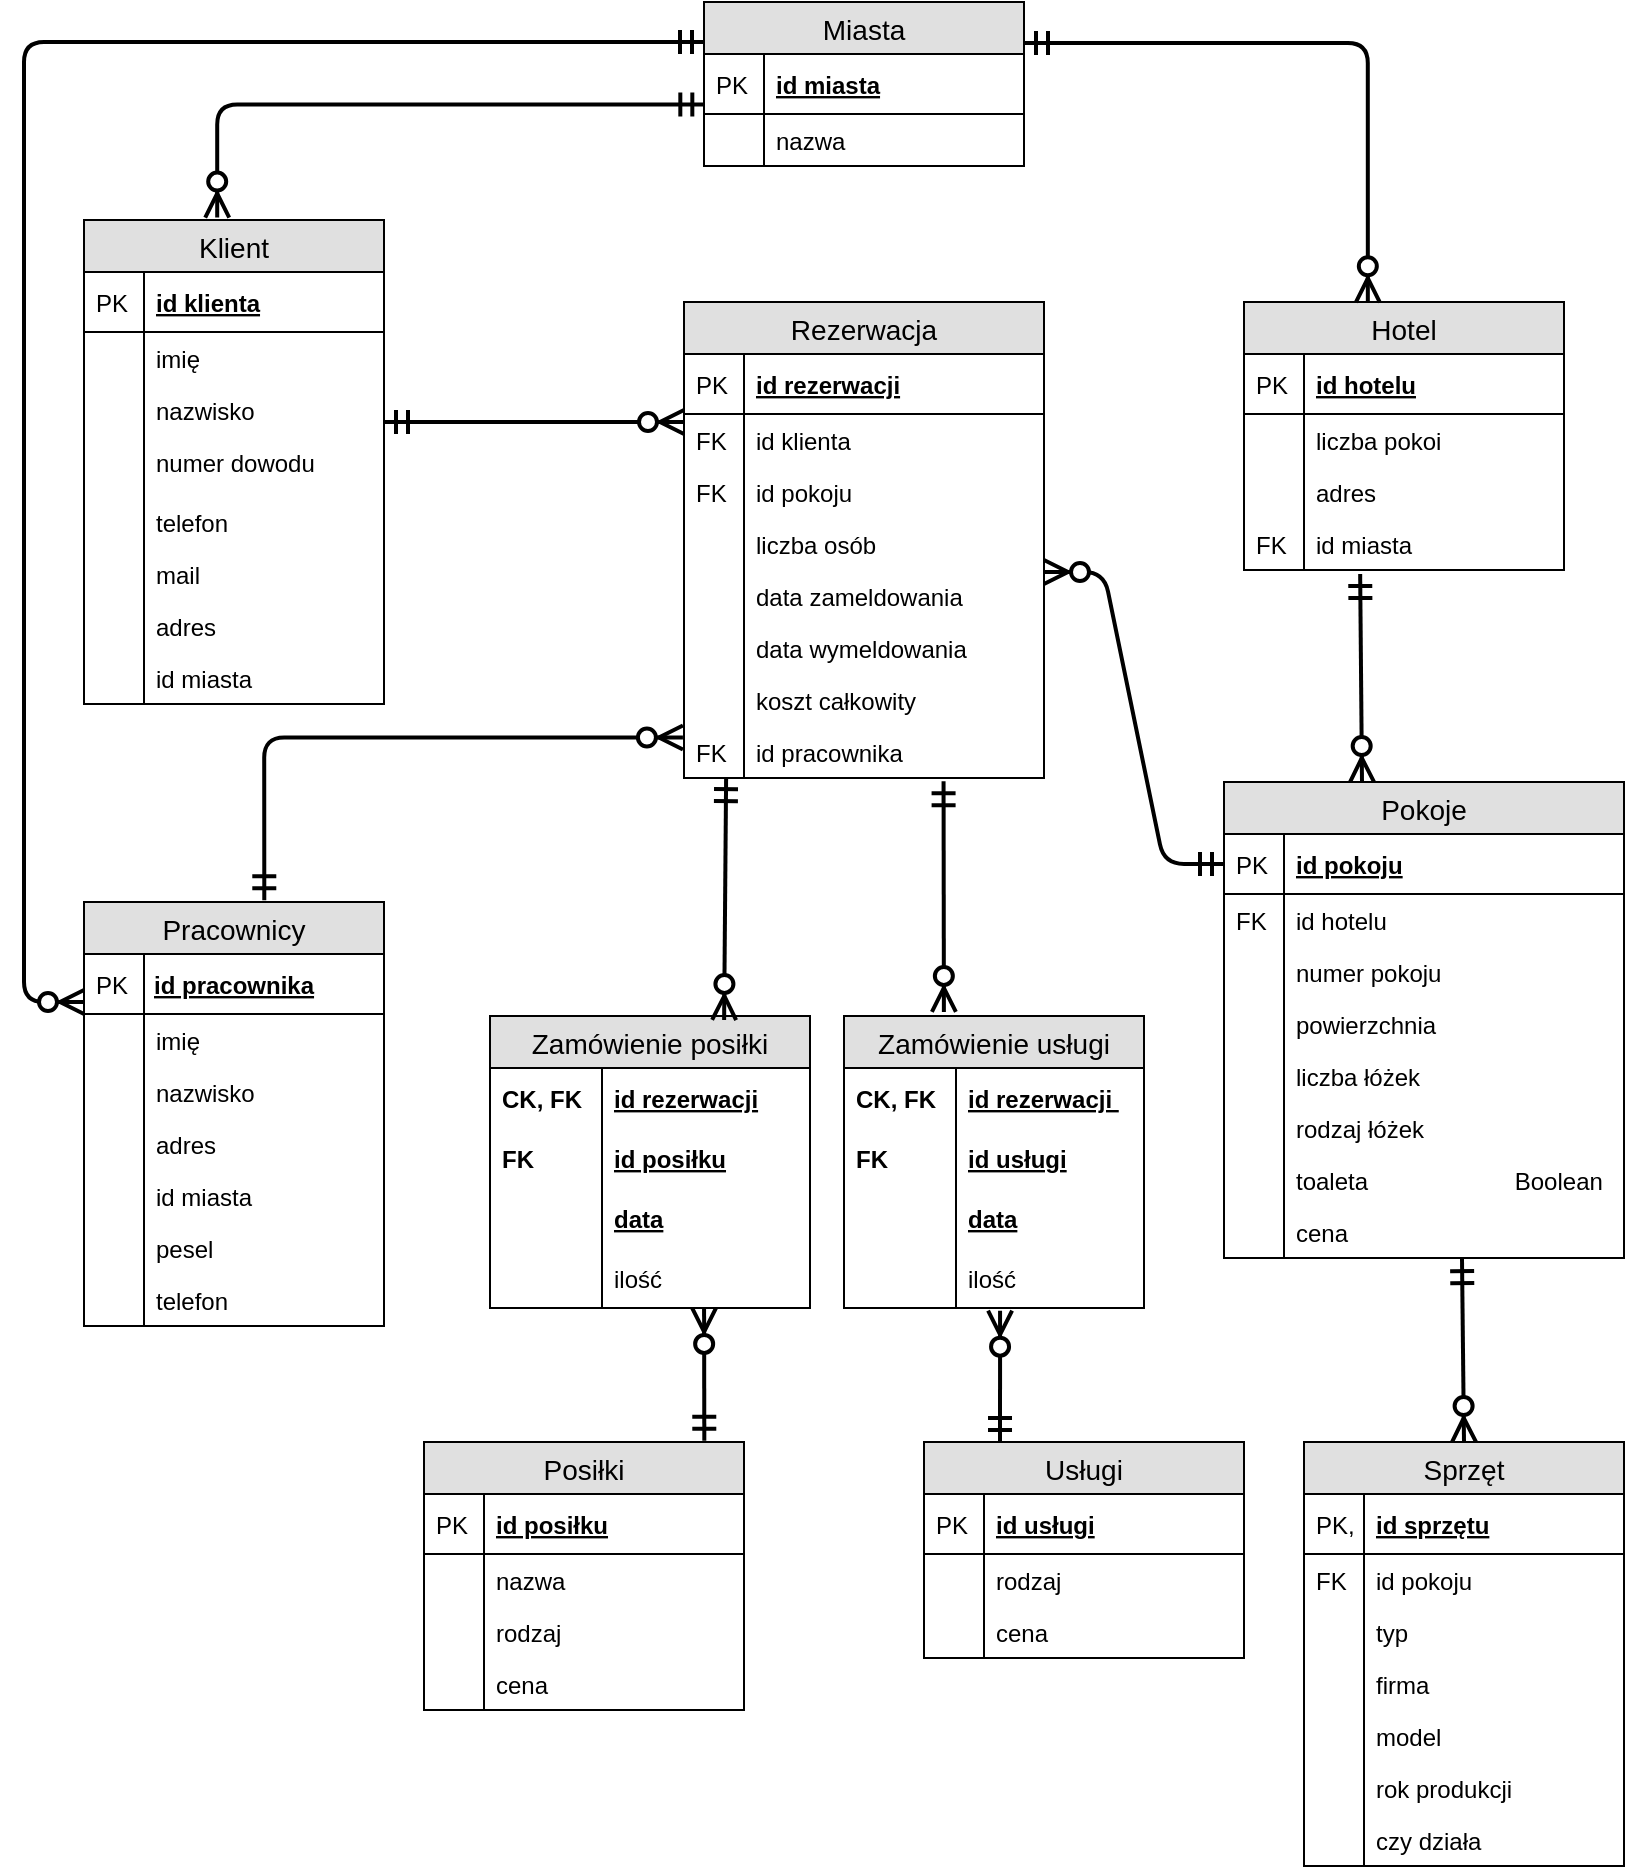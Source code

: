<mxfile version="12.2.3" type="github" pages="1">
  <diagram id="eyHHcdrzbElofcJFkmy_" name="Page-1">
    <mxGraphModel dx="1374" dy="2014" grid="1" gridSize="10" guides="1" tooltips="1" connect="1" arrows="1" fold="1" page="1" pageScale="1" pageWidth="827" pageHeight="1169" math="0" shadow="0">
      <root>
        <object label="" id="0">
          <mxCell/>
        </object>
        <mxCell id="1" parent="0"/>
        <mxCell id="zYe5BoqIVoptwqaEqp91-1" value="Rezerwacja" style="swimlane;fontStyle=0;childLayout=stackLayout;horizontal=1;startSize=26;fillColor=#e0e0e0;horizontalStack=0;resizeParent=1;resizeParentMax=0;resizeLast=0;collapsible=1;marginBottom=0;swimlaneFillColor=#ffffff;align=center;fontSize=14;" parent="1" vertex="1">
          <mxGeometry x="350" y="40" width="180" height="238" as="geometry"/>
        </mxCell>
        <mxCell id="zYe5BoqIVoptwqaEqp91-2" value="id rezerwacji" style="shape=partialRectangle;top=0;left=0;right=0;bottom=1;align=left;verticalAlign=middle;fillColor=none;spacingLeft=34;spacingRight=4;overflow=hidden;rotatable=0;points=[[0,0.5],[1,0.5]];portConstraint=eastwest;dropTarget=0;fontStyle=5;fontSize=12;" parent="zYe5BoqIVoptwqaEqp91-1" vertex="1">
          <mxGeometry y="26" width="180" height="30" as="geometry"/>
        </mxCell>
        <mxCell id="zYe5BoqIVoptwqaEqp91-3" value="PK" style="shape=partialRectangle;top=0;left=0;bottom=0;fillColor=none;align=left;verticalAlign=middle;spacingLeft=4;spacingRight=4;overflow=hidden;rotatable=0;points=[];portConstraint=eastwest;part=1;fontSize=12;" parent="zYe5BoqIVoptwqaEqp91-2" vertex="1" connectable="0">
          <mxGeometry width="30" height="30" as="geometry"/>
        </mxCell>
        <mxCell id="zYe5BoqIVoptwqaEqp91-8" value="id klienta" style="shape=partialRectangle;top=0;left=0;right=0;bottom=0;align=left;verticalAlign=top;fillColor=none;spacingLeft=34;spacingRight=4;overflow=hidden;rotatable=0;points=[[0,0.5],[1,0.5]];portConstraint=eastwest;dropTarget=0;fontSize=12;" parent="zYe5BoqIVoptwqaEqp91-1" vertex="1">
          <mxGeometry y="56" width="180" height="26" as="geometry"/>
        </mxCell>
        <mxCell id="zYe5BoqIVoptwqaEqp91-9" value="FK" style="shape=partialRectangle;top=0;left=0;bottom=0;fillColor=none;align=left;verticalAlign=top;spacingLeft=4;spacingRight=4;overflow=hidden;rotatable=0;points=[];portConstraint=eastwest;part=1;fontSize=12;" parent="zYe5BoqIVoptwqaEqp91-8" vertex="1" connectable="0">
          <mxGeometry width="30" height="26" as="geometry"/>
        </mxCell>
        <mxCell id="zYe5BoqIVoptwqaEqp91-6" value="id pokoju" style="shape=partialRectangle;top=0;left=0;right=0;bottom=0;align=left;verticalAlign=top;fillColor=none;spacingLeft=34;spacingRight=4;overflow=hidden;rotatable=0;points=[[0,0.5],[1,0.5]];portConstraint=eastwest;dropTarget=0;fontSize=12;" parent="zYe5BoqIVoptwqaEqp91-1" vertex="1">
          <mxGeometry y="82" width="180" height="26" as="geometry"/>
        </mxCell>
        <mxCell id="zYe5BoqIVoptwqaEqp91-7" value="FK" style="shape=partialRectangle;top=0;left=0;bottom=0;fillColor=none;align=left;verticalAlign=top;spacingLeft=4;spacingRight=4;overflow=hidden;rotatable=0;points=[];portConstraint=eastwest;part=1;fontSize=12;" parent="zYe5BoqIVoptwqaEqp91-6" vertex="1" connectable="0">
          <mxGeometry width="30" height="26" as="geometry"/>
        </mxCell>
        <mxCell id="zYe5BoqIVoptwqaEqp91-12" value="liczba osób " style="shape=partialRectangle;top=0;left=0;right=0;bottom=0;align=left;verticalAlign=top;fillColor=none;spacingLeft=34;spacingRight=4;overflow=hidden;rotatable=0;points=[[0,0.5],[1,0.5]];portConstraint=eastwest;dropTarget=0;fontSize=12;" parent="zYe5BoqIVoptwqaEqp91-1" vertex="1">
          <mxGeometry y="108" width="180" height="26" as="geometry"/>
        </mxCell>
        <mxCell id="zYe5BoqIVoptwqaEqp91-13" value="" style="shape=partialRectangle;top=0;left=0;bottom=0;fillColor=none;align=left;verticalAlign=top;spacingLeft=4;spacingRight=4;overflow=hidden;rotatable=0;points=[];portConstraint=eastwest;part=1;fontSize=12;" parent="zYe5BoqIVoptwqaEqp91-12" vertex="1" connectable="0">
          <mxGeometry width="30" height="26" as="geometry"/>
        </mxCell>
        <mxCell id="zYe5BoqIVoptwqaEqp91-14" value="data zameldowania" style="shape=partialRectangle;top=0;left=0;right=0;bottom=0;align=left;verticalAlign=top;fillColor=none;spacingLeft=34;spacingRight=4;overflow=hidden;rotatable=0;points=[[0,0.5],[1,0.5]];portConstraint=eastwest;dropTarget=0;fontSize=12;" parent="zYe5BoqIVoptwqaEqp91-1" vertex="1">
          <mxGeometry y="134" width="180" height="26" as="geometry"/>
        </mxCell>
        <mxCell id="zYe5BoqIVoptwqaEqp91-15" value="" style="shape=partialRectangle;top=0;left=0;bottom=0;fillColor=none;align=left;verticalAlign=top;spacingLeft=4;spacingRight=4;overflow=hidden;rotatable=0;points=[];portConstraint=eastwest;part=1;fontSize=12;" parent="zYe5BoqIVoptwqaEqp91-14" vertex="1" connectable="0">
          <mxGeometry width="30" height="26" as="geometry"/>
        </mxCell>
        <mxCell id="hdCmrwVaHmSog3tD7lYt-102" value="data wymeldowania" style="shape=partialRectangle;top=0;left=0;right=0;bottom=0;align=left;verticalAlign=top;fillColor=none;spacingLeft=34;spacingRight=4;overflow=hidden;rotatable=0;points=[[0,0.5],[1,0.5]];portConstraint=eastwest;dropTarget=0;fontSize=12;" parent="zYe5BoqIVoptwqaEqp91-1" vertex="1">
          <mxGeometry y="160" width="180" height="26" as="geometry"/>
        </mxCell>
        <mxCell id="hdCmrwVaHmSog3tD7lYt-103" value="" style="shape=partialRectangle;top=0;left=0;bottom=0;fillColor=none;align=left;verticalAlign=top;spacingLeft=4;spacingRight=4;overflow=hidden;rotatable=0;points=[];portConstraint=eastwest;part=1;fontSize=12;" parent="hdCmrwVaHmSog3tD7lYt-102" vertex="1" connectable="0">
          <mxGeometry width="30" height="26" as="geometry"/>
        </mxCell>
        <mxCell id="zYe5BoqIVoptwqaEqp91-39" value="koszt całkowity" style="shape=partialRectangle;top=0;left=0;right=0;bottom=0;align=left;verticalAlign=top;fillColor=none;spacingLeft=34;spacingRight=4;overflow=hidden;rotatable=0;points=[[0,0.5],[1,0.5]];portConstraint=eastwest;dropTarget=0;fontSize=12;" parent="zYe5BoqIVoptwqaEqp91-1" vertex="1">
          <mxGeometry y="186" width="180" height="26" as="geometry"/>
        </mxCell>
        <mxCell id="zYe5BoqIVoptwqaEqp91-40" value="" style="shape=partialRectangle;top=0;left=0;bottom=0;fillColor=none;align=left;verticalAlign=top;spacingLeft=4;spacingRight=4;overflow=hidden;rotatable=0;points=[];portConstraint=eastwest;part=1;fontSize=12;" parent="zYe5BoqIVoptwqaEqp91-39" vertex="1" connectable="0">
          <mxGeometry width="30" height="26" as="geometry"/>
        </mxCell>
        <mxCell id="zYe5BoqIVoptwqaEqp91-41" value="id pracownika" style="shape=partialRectangle;top=0;left=0;right=0;bottom=0;align=left;verticalAlign=top;fillColor=none;spacingLeft=34;spacingRight=4;overflow=hidden;rotatable=0;points=[[0,0.5],[1,0.5]];portConstraint=eastwest;dropTarget=0;fontSize=12;" parent="zYe5BoqIVoptwqaEqp91-1" vertex="1">
          <mxGeometry y="212" width="180" height="26" as="geometry"/>
        </mxCell>
        <mxCell id="zYe5BoqIVoptwqaEqp91-42" value="FK" style="shape=partialRectangle;top=0;left=0;bottom=0;fillColor=none;align=left;verticalAlign=top;spacingLeft=4;spacingRight=4;overflow=hidden;rotatable=0;points=[];portConstraint=eastwest;part=1;fontSize=12;" parent="zYe5BoqIVoptwqaEqp91-41" vertex="1" connectable="0">
          <mxGeometry width="30" height="26" as="geometry"/>
        </mxCell>
        <mxCell id="zYe5BoqIVoptwqaEqp91-43" value="Klient" style="swimlane;fontStyle=0;childLayout=stackLayout;horizontal=1;startSize=26;fillColor=#e0e0e0;horizontalStack=0;resizeParent=1;resizeParentMax=0;resizeLast=0;collapsible=1;marginBottom=0;swimlaneFillColor=#ffffff;align=center;fontSize=14;" parent="1" vertex="1">
          <mxGeometry x="50" y="-1" width="150" height="242" as="geometry"/>
        </mxCell>
        <mxCell id="zYe5BoqIVoptwqaEqp91-44" value="id klienta" style="shape=partialRectangle;top=0;left=0;right=0;bottom=1;align=left;verticalAlign=middle;fillColor=none;spacingLeft=34;spacingRight=4;overflow=hidden;rotatable=0;points=[[0,0.5],[1,0.5]];portConstraint=eastwest;dropTarget=0;fontStyle=5;fontSize=12;" parent="zYe5BoqIVoptwqaEqp91-43" vertex="1">
          <mxGeometry y="26" width="150" height="30" as="geometry"/>
        </mxCell>
        <mxCell id="zYe5BoqIVoptwqaEqp91-45" value="PK" style="shape=partialRectangle;top=0;left=0;bottom=0;fillColor=none;align=left;verticalAlign=middle;spacingLeft=4;spacingRight=4;overflow=hidden;rotatable=0;points=[];portConstraint=eastwest;part=1;fontSize=12;" parent="zYe5BoqIVoptwqaEqp91-44" vertex="1" connectable="0">
          <mxGeometry width="30" height="30" as="geometry"/>
        </mxCell>
        <mxCell id="zYe5BoqIVoptwqaEqp91-46" value="imię             " style="shape=partialRectangle;top=0;left=0;right=0;bottom=0;align=left;verticalAlign=top;fillColor=none;spacingLeft=34;spacingRight=4;overflow=hidden;rotatable=0;points=[[0,0.5],[1,0.5]];portConstraint=eastwest;dropTarget=0;fontSize=12;" parent="zYe5BoqIVoptwqaEqp91-43" vertex="1">
          <mxGeometry y="56" width="150" height="26" as="geometry"/>
        </mxCell>
        <mxCell id="zYe5BoqIVoptwqaEqp91-47" value="" style="shape=partialRectangle;top=0;left=0;bottom=0;fillColor=none;align=left;verticalAlign=top;spacingLeft=4;spacingRight=4;overflow=hidden;rotatable=0;points=[];portConstraint=eastwest;part=1;fontSize=12;" parent="zYe5BoqIVoptwqaEqp91-46" vertex="1" connectable="0">
          <mxGeometry width="30" height="26" as="geometry"/>
        </mxCell>
        <mxCell id="zYe5BoqIVoptwqaEqp91-48" value="nazwisko     " style="shape=partialRectangle;top=0;left=0;right=0;bottom=0;align=left;verticalAlign=top;fillColor=none;spacingLeft=34;spacingRight=4;overflow=hidden;rotatable=0;points=[[0,0.5],[1,0.5]];portConstraint=eastwest;dropTarget=0;fontSize=12;" parent="zYe5BoqIVoptwqaEqp91-43" vertex="1">
          <mxGeometry y="82" width="150" height="26" as="geometry"/>
        </mxCell>
        <mxCell id="zYe5BoqIVoptwqaEqp91-49" value="" style="shape=partialRectangle;top=0;left=0;bottom=0;fillColor=none;align=left;verticalAlign=top;spacingLeft=4;spacingRight=4;overflow=hidden;rotatable=0;points=[];portConstraint=eastwest;part=1;fontSize=12;" parent="zYe5BoqIVoptwqaEqp91-48" vertex="1" connectable="0">
          <mxGeometry width="30" height="26" as="geometry"/>
        </mxCell>
        <mxCell id="zYe5BoqIVoptwqaEqp91-100" value="numer dowodu" style="shape=partialRectangle;top=0;left=0;right=0;bottom=0;align=left;verticalAlign=top;fillColor=none;spacingLeft=34;spacingRight=4;overflow=hidden;rotatable=0;points=[[0,0.5],[1,0.5]];portConstraint=eastwest;dropTarget=0;fontSize=12;" parent="zYe5BoqIVoptwqaEqp91-43" vertex="1">
          <mxGeometry y="108" width="150" height="30" as="geometry"/>
        </mxCell>
        <mxCell id="zYe5BoqIVoptwqaEqp91-101" value="" style="shape=partialRectangle;top=0;left=0;bottom=0;fillColor=none;align=left;verticalAlign=top;spacingLeft=4;spacingRight=4;overflow=hidden;rotatable=0;points=[];portConstraint=eastwest;part=1;fontSize=12;" parent="zYe5BoqIVoptwqaEqp91-100" vertex="1" connectable="0">
          <mxGeometry width="30" height="30" as="geometry"/>
        </mxCell>
        <mxCell id="zYe5BoqIVoptwqaEqp91-104" value="telefon" style="shape=partialRectangle;top=0;left=0;right=0;bottom=0;align=left;verticalAlign=top;fillColor=none;spacingLeft=34;spacingRight=4;overflow=hidden;rotatable=0;points=[[0,0.5],[1,0.5]];portConstraint=eastwest;dropTarget=0;fontSize=12;" parent="zYe5BoqIVoptwqaEqp91-43" vertex="1">
          <mxGeometry y="138" width="150" height="26" as="geometry"/>
        </mxCell>
        <mxCell id="zYe5BoqIVoptwqaEqp91-105" value="" style="shape=partialRectangle;top=0;left=0;bottom=0;fillColor=none;align=left;verticalAlign=top;spacingLeft=4;spacingRight=4;overflow=hidden;rotatable=0;points=[];portConstraint=eastwest;part=1;fontSize=12;" parent="zYe5BoqIVoptwqaEqp91-104" vertex="1" connectable="0">
          <mxGeometry width="30" height="26" as="geometry"/>
        </mxCell>
        <mxCell id="zYe5BoqIVoptwqaEqp91-106" value="mail" style="shape=partialRectangle;top=0;left=0;right=0;bottom=0;align=left;verticalAlign=top;fillColor=none;spacingLeft=34;spacingRight=4;overflow=hidden;rotatable=0;points=[[0,0.5],[1,0.5]];portConstraint=eastwest;dropTarget=0;fontSize=12;" parent="zYe5BoqIVoptwqaEqp91-43" vertex="1">
          <mxGeometry y="164" width="150" height="26" as="geometry"/>
        </mxCell>
        <mxCell id="zYe5BoqIVoptwqaEqp91-107" value="" style="shape=partialRectangle;top=0;left=0;bottom=0;fillColor=none;align=left;verticalAlign=top;spacingLeft=4;spacingRight=4;overflow=hidden;rotatable=0;points=[];portConstraint=eastwest;part=1;fontSize=12;" parent="zYe5BoqIVoptwqaEqp91-106" vertex="1" connectable="0">
          <mxGeometry width="30" height="26" as="geometry"/>
        </mxCell>
        <mxCell id="wo8Ci5ziZs2mCeSjoIZl-44" value="adres" style="shape=partialRectangle;top=0;left=0;right=0;bottom=0;align=left;verticalAlign=top;fillColor=none;spacingLeft=34;spacingRight=4;overflow=hidden;rotatable=0;points=[[0,0.5],[1,0.5]];portConstraint=eastwest;dropTarget=0;fontSize=12;" vertex="1" parent="zYe5BoqIVoptwqaEqp91-43">
          <mxGeometry y="190" width="150" height="26" as="geometry"/>
        </mxCell>
        <mxCell id="wo8Ci5ziZs2mCeSjoIZl-45" value="" style="shape=partialRectangle;top=0;left=0;bottom=0;fillColor=none;align=left;verticalAlign=top;spacingLeft=4;spacingRight=4;overflow=hidden;rotatable=0;points=[];portConstraint=eastwest;part=1;fontSize=12;" vertex="1" connectable="0" parent="wo8Ci5ziZs2mCeSjoIZl-44">
          <mxGeometry width="30" height="26" as="geometry"/>
        </mxCell>
        <mxCell id="wo8Ci5ziZs2mCeSjoIZl-58" value="id miasta" style="shape=partialRectangle;top=0;left=0;right=0;bottom=0;align=left;verticalAlign=top;fillColor=none;spacingLeft=34;spacingRight=4;overflow=hidden;rotatable=0;points=[[0,0.5],[1,0.5]];portConstraint=eastwest;dropTarget=0;fontSize=12;" vertex="1" parent="zYe5BoqIVoptwqaEqp91-43">
          <mxGeometry y="216" width="150" height="26" as="geometry"/>
        </mxCell>
        <mxCell id="wo8Ci5ziZs2mCeSjoIZl-59" value="" style="shape=partialRectangle;top=0;left=0;bottom=0;fillColor=none;align=left;verticalAlign=top;spacingLeft=4;spacingRight=4;overflow=hidden;rotatable=0;points=[];portConstraint=eastwest;part=1;fontSize=12;" vertex="1" connectable="0" parent="wo8Ci5ziZs2mCeSjoIZl-58">
          <mxGeometry width="30" height="26" as="geometry"/>
        </mxCell>
        <mxCell id="zYe5BoqIVoptwqaEqp91-54" value="Hotel" style="swimlane;fontStyle=0;childLayout=stackLayout;horizontal=1;startSize=26;fillColor=#e0e0e0;horizontalStack=0;resizeParent=1;resizeParentMax=0;resizeLast=0;collapsible=1;marginBottom=0;swimlaneFillColor=#ffffff;align=center;fontSize=14;" parent="1" vertex="1">
          <mxGeometry x="630" y="40" width="160" height="134" as="geometry"/>
        </mxCell>
        <mxCell id="zYe5BoqIVoptwqaEqp91-55" value="id hotelu" style="shape=partialRectangle;top=0;left=0;right=0;bottom=1;align=left;verticalAlign=middle;fillColor=none;spacingLeft=34;spacingRight=4;overflow=hidden;rotatable=0;points=[[0,0.5],[1,0.5]];portConstraint=eastwest;dropTarget=0;fontStyle=5;fontSize=12;" parent="zYe5BoqIVoptwqaEqp91-54" vertex="1">
          <mxGeometry y="26" width="160" height="30" as="geometry"/>
        </mxCell>
        <mxCell id="zYe5BoqIVoptwqaEqp91-56" value="PK" style="shape=partialRectangle;top=0;left=0;bottom=0;fillColor=none;align=left;verticalAlign=middle;spacingLeft=4;spacingRight=4;overflow=hidden;rotatable=0;points=[];portConstraint=eastwest;part=1;fontSize=12;" parent="zYe5BoqIVoptwqaEqp91-55" vertex="1" connectable="0">
          <mxGeometry width="30" height="30" as="geometry"/>
        </mxCell>
        <mxCell id="zYe5BoqIVoptwqaEqp91-57" value="liczba pokoi" style="shape=partialRectangle;top=0;left=0;right=0;bottom=0;align=left;verticalAlign=top;fillColor=none;spacingLeft=34;spacingRight=4;overflow=hidden;rotatable=0;points=[[0,0.5],[1,0.5]];portConstraint=eastwest;dropTarget=0;fontSize=12;" parent="zYe5BoqIVoptwqaEqp91-54" vertex="1">
          <mxGeometry y="56" width="160" height="26" as="geometry"/>
        </mxCell>
        <mxCell id="zYe5BoqIVoptwqaEqp91-58" value="" style="shape=partialRectangle;top=0;left=0;bottom=0;fillColor=none;align=left;verticalAlign=top;spacingLeft=4;spacingRight=4;overflow=hidden;rotatable=0;points=[];portConstraint=eastwest;part=1;fontSize=12;" parent="zYe5BoqIVoptwqaEqp91-57" vertex="1" connectable="0">
          <mxGeometry width="30" height="26" as="geometry"/>
        </mxCell>
        <mxCell id="wo8Ci5ziZs2mCeSjoIZl-31" value="adres" style="shape=partialRectangle;top=0;left=0;right=0;bottom=0;align=left;verticalAlign=top;fillColor=none;spacingLeft=34;spacingRight=4;overflow=hidden;rotatable=0;points=[[0,0.5],[1,0.5]];portConstraint=eastwest;dropTarget=0;fontSize=12;" vertex="1" parent="zYe5BoqIVoptwqaEqp91-54">
          <mxGeometry y="82" width="160" height="26" as="geometry"/>
        </mxCell>
        <mxCell id="wo8Ci5ziZs2mCeSjoIZl-32" value="" style="shape=partialRectangle;top=0;left=0;bottom=0;fillColor=none;align=left;verticalAlign=top;spacingLeft=4;spacingRight=4;overflow=hidden;rotatable=0;points=[];portConstraint=eastwest;part=1;fontSize=12;" vertex="1" connectable="0" parent="wo8Ci5ziZs2mCeSjoIZl-31">
          <mxGeometry width="30" height="26" as="geometry"/>
        </mxCell>
        <mxCell id="zYe5BoqIVoptwqaEqp91-59" value="id miasta" style="shape=partialRectangle;top=0;left=0;right=0;bottom=0;align=left;verticalAlign=top;fillColor=none;spacingLeft=34;spacingRight=4;overflow=hidden;rotatable=0;points=[[0,0.5],[1,0.5]];portConstraint=eastwest;dropTarget=0;fontSize=12;" parent="zYe5BoqIVoptwqaEqp91-54" vertex="1">
          <mxGeometry y="108" width="160" height="26" as="geometry"/>
        </mxCell>
        <mxCell id="zYe5BoqIVoptwqaEqp91-60" value="FK" style="shape=partialRectangle;top=0;left=0;bottom=0;fillColor=none;align=left;verticalAlign=top;spacingLeft=4;spacingRight=4;overflow=hidden;rotatable=0;points=[];portConstraint=eastwest;part=1;fontSize=12;" parent="zYe5BoqIVoptwqaEqp91-59" vertex="1" connectable="0">
          <mxGeometry width="30" height="26" as="geometry"/>
        </mxCell>
        <mxCell id="zYe5BoqIVoptwqaEqp91-117" value="Pracownicy" style="swimlane;fontStyle=0;childLayout=stackLayout;horizontal=1;startSize=26;fillColor=#e0e0e0;horizontalStack=0;resizeParent=1;resizeParentMax=0;resizeLast=0;collapsible=1;marginBottom=0;swimlaneFillColor=#ffffff;align=center;fontSize=14;" parent="1" vertex="1">
          <mxGeometry x="50" y="340" width="150" height="212" as="geometry"/>
        </mxCell>
        <mxCell id="zYe5BoqIVoptwqaEqp91-118" value="id pracownika" style="shape=partialRectangle;top=0;left=0;right=0;bottom=1;align=left;verticalAlign=middle;fillColor=none;spacingLeft=33;spacingRight=-1;overflow=hidden;rotatable=0;points=[[0,0.5],[1,0.5]];portConstraint=eastwest;dropTarget=0;fontStyle=5;fontSize=12;strokeColor=#000000;spacing=2;" parent="zYe5BoqIVoptwqaEqp91-117" vertex="1">
          <mxGeometry y="26" width="150" height="30" as="geometry"/>
        </mxCell>
        <mxCell id="zYe5BoqIVoptwqaEqp91-119" value="PK" style="shape=partialRectangle;top=0;left=0;bottom=0;fillColor=none;align=left;verticalAlign=middle;spacingLeft=4;spacingRight=4;overflow=hidden;rotatable=0;points=[];portConstraint=eastwest;part=1;fontSize=12;" parent="zYe5BoqIVoptwqaEqp91-118" vertex="1" connectable="0">
          <mxGeometry width="30" height="30" as="geometry"/>
        </mxCell>
        <mxCell id="zYe5BoqIVoptwqaEqp91-122" value="imię" style="shape=partialRectangle;top=0;left=0;right=0;bottom=0;align=left;verticalAlign=top;fillColor=none;spacingLeft=34;spacingRight=4;overflow=hidden;rotatable=0;points=[[0,0.5],[1,0.5]];portConstraint=eastwest;dropTarget=0;fontSize=12;" parent="zYe5BoqIVoptwqaEqp91-117" vertex="1">
          <mxGeometry y="56" width="150" height="26" as="geometry"/>
        </mxCell>
        <mxCell id="zYe5BoqIVoptwqaEqp91-123" value="" style="shape=partialRectangle;top=0;left=0;bottom=0;fillColor=none;align=left;verticalAlign=top;spacingLeft=4;spacingRight=4;overflow=hidden;rotatable=0;points=[];portConstraint=eastwest;part=1;fontSize=12;" parent="zYe5BoqIVoptwqaEqp91-122" vertex="1" connectable="0">
          <mxGeometry width="30" height="26" as="geometry"/>
        </mxCell>
        <mxCell id="hdCmrwVaHmSog3tD7lYt-77" value="nazwisko" style="shape=partialRectangle;top=0;left=0;right=0;bottom=0;align=left;verticalAlign=top;fillColor=none;spacingLeft=34;spacingRight=4;overflow=hidden;rotatable=0;points=[[0,0.5],[1,0.5]];portConstraint=eastwest;dropTarget=0;fontSize=12;" parent="zYe5BoqIVoptwqaEqp91-117" vertex="1">
          <mxGeometry y="82" width="150" height="26" as="geometry"/>
        </mxCell>
        <mxCell id="hdCmrwVaHmSog3tD7lYt-78" value="" style="shape=partialRectangle;top=0;left=0;bottom=0;fillColor=none;align=left;verticalAlign=top;spacingLeft=4;spacingRight=4;overflow=hidden;rotatable=0;points=[];portConstraint=eastwest;part=1;fontSize=12;" parent="hdCmrwVaHmSog3tD7lYt-77" vertex="1" connectable="0">
          <mxGeometry width="30" height="26" as="geometry"/>
        </mxCell>
        <mxCell id="zYe5BoqIVoptwqaEqp91-124" value="adres" style="shape=partialRectangle;top=0;left=0;right=0;bottom=0;align=left;verticalAlign=top;fillColor=none;spacingLeft=34;spacingRight=4;overflow=hidden;rotatable=0;points=[[0,0.5],[1,0.5]];portConstraint=eastwest;dropTarget=0;fontSize=12;" parent="zYe5BoqIVoptwqaEqp91-117" vertex="1">
          <mxGeometry y="108" width="150" height="26" as="geometry"/>
        </mxCell>
        <mxCell id="zYe5BoqIVoptwqaEqp91-125" value="" style="shape=partialRectangle;top=0;left=0;bottom=0;fillColor=none;align=left;verticalAlign=top;spacingLeft=4;spacingRight=4;overflow=hidden;rotatable=0;points=[];portConstraint=eastwest;part=1;fontSize=12;" parent="zYe5BoqIVoptwqaEqp91-124" vertex="1" connectable="0">
          <mxGeometry width="30" height="26" as="geometry"/>
        </mxCell>
        <mxCell id="hdCmrwVaHmSog3tD7lYt-81" value="id miasta" style="shape=partialRectangle;top=0;left=0;right=0;bottom=0;align=left;verticalAlign=top;fillColor=none;spacingLeft=34;spacingRight=4;overflow=hidden;rotatable=0;points=[[0,0.5],[1,0.5]];portConstraint=eastwest;dropTarget=0;fontSize=12;" parent="zYe5BoqIVoptwqaEqp91-117" vertex="1">
          <mxGeometry y="134" width="150" height="26" as="geometry"/>
        </mxCell>
        <mxCell id="hdCmrwVaHmSog3tD7lYt-82" value="" style="shape=partialRectangle;top=0;left=0;bottom=0;fillColor=none;align=left;verticalAlign=top;spacingLeft=4;spacingRight=4;overflow=hidden;rotatable=0;points=[];portConstraint=eastwest;part=1;fontSize=12;" parent="hdCmrwVaHmSog3tD7lYt-81" vertex="1" connectable="0">
          <mxGeometry width="30" height="26" as="geometry"/>
        </mxCell>
        <mxCell id="hdCmrwVaHmSog3tD7lYt-85" value="pesel&#xa;" style="shape=partialRectangle;top=0;left=0;right=0;bottom=0;align=left;verticalAlign=top;fillColor=none;spacingLeft=34;spacingRight=4;overflow=hidden;rotatable=0;points=[[0,0.5],[1,0.5]];portConstraint=eastwest;dropTarget=0;fontSize=12;" parent="zYe5BoqIVoptwqaEqp91-117" vertex="1">
          <mxGeometry y="160" width="150" height="26" as="geometry"/>
        </mxCell>
        <mxCell id="hdCmrwVaHmSog3tD7lYt-86" value="" style="shape=partialRectangle;top=0;left=0;bottom=0;fillColor=none;align=left;verticalAlign=top;spacingLeft=4;spacingRight=4;overflow=hidden;rotatable=0;points=[];portConstraint=eastwest;part=1;fontSize=12;" parent="hdCmrwVaHmSog3tD7lYt-85" vertex="1" connectable="0">
          <mxGeometry width="30" height="26" as="geometry"/>
        </mxCell>
        <mxCell id="hdCmrwVaHmSog3tD7lYt-87" value="telefon" style="shape=partialRectangle;top=0;left=0;right=0;bottom=0;align=left;verticalAlign=top;fillColor=none;spacingLeft=34;spacingRight=4;overflow=hidden;rotatable=0;points=[[0,0.5],[1,0.5]];portConstraint=eastwest;dropTarget=0;fontSize=12;" parent="zYe5BoqIVoptwqaEqp91-117" vertex="1">
          <mxGeometry y="186" width="150" height="26" as="geometry"/>
        </mxCell>
        <mxCell id="hdCmrwVaHmSog3tD7lYt-88" value="" style="shape=partialRectangle;top=0;left=0;bottom=0;fillColor=none;align=left;verticalAlign=top;spacingLeft=4;spacingRight=4;overflow=hidden;rotatable=0;points=[];portConstraint=eastwest;part=1;fontSize=12;" parent="hdCmrwVaHmSog3tD7lYt-87" vertex="1" connectable="0">
          <mxGeometry width="30" height="26" as="geometry"/>
        </mxCell>
        <mxCell id="zYe5BoqIVoptwqaEqp91-137" value="Usługi" style="swimlane;fontStyle=0;childLayout=stackLayout;horizontal=1;startSize=26;fillColor=#e0e0e0;horizontalStack=0;resizeParent=1;resizeParentMax=0;resizeLast=0;collapsible=1;marginBottom=0;swimlaneFillColor=#ffffff;align=center;fontSize=14;" parent="1" vertex="1">
          <mxGeometry x="470" y="610" width="160" height="108" as="geometry"/>
        </mxCell>
        <mxCell id="zYe5BoqIVoptwqaEqp91-138" value="id usługi" style="shape=partialRectangle;top=0;left=0;right=0;bottom=1;align=left;verticalAlign=middle;fillColor=none;spacingLeft=34;spacingRight=4;overflow=hidden;rotatable=0;points=[[0,0.5],[1,0.5]];portConstraint=eastwest;dropTarget=0;fontStyle=5;fontSize=12;" parent="zYe5BoqIVoptwqaEqp91-137" vertex="1">
          <mxGeometry y="26" width="160" height="30" as="geometry"/>
        </mxCell>
        <mxCell id="zYe5BoqIVoptwqaEqp91-139" value="PK" style="shape=partialRectangle;top=0;left=0;bottom=0;fillColor=none;align=left;verticalAlign=middle;spacingLeft=4;spacingRight=4;overflow=hidden;rotatable=0;points=[];portConstraint=eastwest;part=1;fontSize=12;" parent="zYe5BoqIVoptwqaEqp91-138" vertex="1" connectable="0">
          <mxGeometry width="30" height="30" as="geometry"/>
        </mxCell>
        <mxCell id="zYe5BoqIVoptwqaEqp91-140" value="rodzaj" style="shape=partialRectangle;top=0;left=0;right=0;bottom=0;align=left;verticalAlign=top;fillColor=none;spacingLeft=34;spacingRight=4;overflow=hidden;rotatable=0;points=[[0,0.5],[1,0.5]];portConstraint=eastwest;dropTarget=0;fontSize=12;" parent="zYe5BoqIVoptwqaEqp91-137" vertex="1">
          <mxGeometry y="56" width="160" height="26" as="geometry"/>
        </mxCell>
        <mxCell id="zYe5BoqIVoptwqaEqp91-141" value="" style="shape=partialRectangle;top=0;left=0;bottom=0;fillColor=none;align=left;verticalAlign=top;spacingLeft=4;spacingRight=4;overflow=hidden;rotatable=0;points=[];portConstraint=eastwest;part=1;fontSize=12;" parent="zYe5BoqIVoptwqaEqp91-140" vertex="1" connectable="0">
          <mxGeometry width="30" height="26" as="geometry"/>
        </mxCell>
        <mxCell id="zYe5BoqIVoptwqaEqp91-142" value="cena" style="shape=partialRectangle;top=0;left=0;right=0;bottom=0;align=left;verticalAlign=top;fillColor=none;spacingLeft=34;spacingRight=4;overflow=hidden;rotatable=0;points=[[0,0.5],[1,0.5]];portConstraint=eastwest;dropTarget=0;fontSize=12;" parent="zYe5BoqIVoptwqaEqp91-137" vertex="1">
          <mxGeometry y="82" width="160" height="26" as="geometry"/>
        </mxCell>
        <mxCell id="zYe5BoqIVoptwqaEqp91-143" value="" style="shape=partialRectangle;top=0;left=0;bottom=0;fillColor=none;align=left;verticalAlign=top;spacingLeft=4;spacingRight=4;overflow=hidden;rotatable=0;points=[];portConstraint=eastwest;part=1;fontSize=12;" parent="zYe5BoqIVoptwqaEqp91-142" vertex="1" connectable="0">
          <mxGeometry width="30" height="26" as="geometry"/>
        </mxCell>
        <mxCell id="zYe5BoqIVoptwqaEqp91-148" value="Posiłki" style="swimlane;fontStyle=0;childLayout=stackLayout;horizontal=1;startSize=26;fillColor=#e0e0e0;horizontalStack=0;resizeParent=1;resizeParentMax=0;resizeLast=0;collapsible=1;marginBottom=0;swimlaneFillColor=#ffffff;align=center;fontSize=14;" parent="1" vertex="1">
          <mxGeometry x="220" y="610" width="160" height="134" as="geometry"/>
        </mxCell>
        <mxCell id="zYe5BoqIVoptwqaEqp91-149" value="id posiłku" style="shape=partialRectangle;top=0;left=0;right=0;bottom=1;align=left;verticalAlign=middle;fillColor=none;spacingLeft=34;spacingRight=4;overflow=hidden;rotatable=0;points=[[0,0.5],[1,0.5]];portConstraint=eastwest;dropTarget=0;fontStyle=5;fontSize=12;" parent="zYe5BoqIVoptwqaEqp91-148" vertex="1">
          <mxGeometry y="26" width="160" height="30" as="geometry"/>
        </mxCell>
        <mxCell id="zYe5BoqIVoptwqaEqp91-150" value="PK" style="shape=partialRectangle;top=0;left=0;bottom=0;fillColor=none;align=left;verticalAlign=middle;spacingLeft=4;spacingRight=4;overflow=hidden;rotatable=0;points=[];portConstraint=eastwest;part=1;fontSize=12;" parent="zYe5BoqIVoptwqaEqp91-149" vertex="1" connectable="0">
          <mxGeometry width="30" height="30" as="geometry"/>
        </mxCell>
        <mxCell id="zYe5BoqIVoptwqaEqp91-151" value="nazwa" style="shape=partialRectangle;top=0;left=0;right=0;bottom=0;align=left;verticalAlign=top;fillColor=none;spacingLeft=34;spacingRight=4;overflow=hidden;rotatable=0;points=[[0,0.5],[1,0.5]];portConstraint=eastwest;dropTarget=0;fontSize=12;" parent="zYe5BoqIVoptwqaEqp91-148" vertex="1">
          <mxGeometry y="56" width="160" height="26" as="geometry"/>
        </mxCell>
        <mxCell id="zYe5BoqIVoptwqaEqp91-152" value="" style="shape=partialRectangle;top=0;left=0;bottom=0;fillColor=none;align=left;verticalAlign=top;spacingLeft=4;spacingRight=4;overflow=hidden;rotatable=0;points=[];portConstraint=eastwest;part=1;fontSize=12;" parent="zYe5BoqIVoptwqaEqp91-151" vertex="1" connectable="0">
          <mxGeometry width="30" height="26" as="geometry"/>
        </mxCell>
        <mxCell id="zYe5BoqIVoptwqaEqp91-153" value="rodzaj" style="shape=partialRectangle;top=0;left=0;right=0;bottom=0;align=left;verticalAlign=top;fillColor=none;spacingLeft=34;spacingRight=4;overflow=hidden;rotatable=0;points=[[0,0.5],[1,0.5]];portConstraint=eastwest;dropTarget=0;fontSize=12;" parent="zYe5BoqIVoptwqaEqp91-148" vertex="1">
          <mxGeometry y="82" width="160" height="26" as="geometry"/>
        </mxCell>
        <mxCell id="zYe5BoqIVoptwqaEqp91-154" value="" style="shape=partialRectangle;top=0;left=0;bottom=0;fillColor=none;align=left;verticalAlign=top;spacingLeft=4;spacingRight=4;overflow=hidden;rotatable=0;points=[];portConstraint=eastwest;part=1;fontSize=12;" parent="zYe5BoqIVoptwqaEqp91-153" vertex="1" connectable="0">
          <mxGeometry width="30" height="26" as="geometry"/>
        </mxCell>
        <mxCell id="zYe5BoqIVoptwqaEqp91-155" value="cena" style="shape=partialRectangle;top=0;left=0;right=0;bottom=0;align=left;verticalAlign=top;fillColor=none;spacingLeft=34;spacingRight=4;overflow=hidden;rotatable=0;points=[[0,0.5],[1,0.5]];portConstraint=eastwest;dropTarget=0;fontSize=12;" parent="zYe5BoqIVoptwqaEqp91-148" vertex="1">
          <mxGeometry y="108" width="160" height="26" as="geometry"/>
        </mxCell>
        <mxCell id="zYe5BoqIVoptwqaEqp91-156" value="" style="shape=partialRectangle;top=0;left=0;bottom=0;fillColor=none;align=left;verticalAlign=top;spacingLeft=4;spacingRight=4;overflow=hidden;rotatable=0;points=[];portConstraint=eastwest;part=1;fontSize=12;" parent="zYe5BoqIVoptwqaEqp91-155" vertex="1" connectable="0">
          <mxGeometry width="30" height="26" as="geometry"/>
        </mxCell>
        <mxCell id="hdCmrwVaHmSog3tD7lYt-18" value="Zamówienie posiłki" style="swimlane;fontStyle=0;childLayout=stackLayout;horizontal=1;startSize=26;fillColor=#e0e0e0;horizontalStack=0;resizeParent=1;resizeParentMax=0;resizeLast=0;collapsible=1;marginBottom=0;swimlaneFillColor=#ffffff;align=center;fontSize=14;rounded=0;shadow=0;glass=0;comic=0;" parent="1" vertex="1">
          <mxGeometry x="253" y="397" width="160" height="146" as="geometry"/>
        </mxCell>
        <mxCell id="hdCmrwVaHmSog3tD7lYt-19" value="id rezerwacji" style="shape=partialRectangle;top=0;left=0;right=0;bottom=0;align=left;verticalAlign=middle;fillColor=none;spacingLeft=60;spacingRight=4;overflow=hidden;rotatable=0;points=[[0,0.5],[1,0.5]];portConstraint=eastwest;dropTarget=0;fontStyle=5;fontSize=12;" parent="hdCmrwVaHmSog3tD7lYt-18" vertex="1">
          <mxGeometry y="26" width="160" height="30" as="geometry"/>
        </mxCell>
        <mxCell id="hdCmrwVaHmSog3tD7lYt-20" value="CK, FK" style="shape=partialRectangle;fontStyle=1;top=0;left=0;bottom=0;fillColor=none;align=left;verticalAlign=middle;spacingLeft=4;spacingRight=4;overflow=hidden;rotatable=0;points=[];portConstraint=eastwest;part=1;fontSize=12;" parent="hdCmrwVaHmSog3tD7lYt-19" vertex="1" connectable="0">
          <mxGeometry width="56" height="30" as="geometry"/>
        </mxCell>
        <mxCell id="hdCmrwVaHmSog3tD7lYt-21" value="id posiłku" style="shape=partialRectangle;top=0;left=0;right=0;bottom=0;align=left;verticalAlign=middle;fillColor=none;spacingLeft=60;spacingRight=4;overflow=hidden;rotatable=0;points=[[0,0.5],[1,0.5]];portConstraint=eastwest;dropTarget=0;fontStyle=5;fontSize=12;" parent="hdCmrwVaHmSog3tD7lYt-18" vertex="1">
          <mxGeometry y="56" width="160" height="30" as="geometry"/>
        </mxCell>
        <mxCell id="hdCmrwVaHmSog3tD7lYt-22" value="FK" style="shape=partialRectangle;fontStyle=1;top=0;left=0;bottom=0;fillColor=none;align=left;verticalAlign=middle;spacingLeft=4;spacingRight=4;overflow=hidden;rotatable=0;points=[];portConstraint=eastwest;part=1;fontSize=12;" parent="hdCmrwVaHmSog3tD7lYt-21" vertex="1" connectable="0">
          <mxGeometry width="56" height="30" as="geometry"/>
        </mxCell>
        <mxCell id="hdCmrwVaHmSog3tD7lYt-62" value="data" style="shape=partialRectangle;top=0;left=0;right=0;bottom=0;align=left;verticalAlign=middle;fillColor=none;spacingLeft=60;spacingRight=4;overflow=hidden;rotatable=0;points=[[0,0.5],[1,0.5]];portConstraint=eastwest;dropTarget=0;fontStyle=5;fontSize=12;" parent="hdCmrwVaHmSog3tD7lYt-18" vertex="1">
          <mxGeometry y="86" width="160" height="30" as="geometry"/>
        </mxCell>
        <mxCell id="hdCmrwVaHmSog3tD7lYt-63" value="" style="shape=partialRectangle;fontStyle=1;top=0;left=0;bottom=0;fillColor=none;align=left;verticalAlign=middle;spacingLeft=4;spacingRight=4;overflow=hidden;rotatable=0;points=[];portConstraint=eastwest;part=1;fontSize=12;" parent="hdCmrwVaHmSog3tD7lYt-62" vertex="1" connectable="0">
          <mxGeometry width="56" height="30" as="geometry"/>
        </mxCell>
        <mxCell id="hdCmrwVaHmSog3tD7lYt-98" value="ilość" style="shape=partialRectangle;top=0;left=0;right=0;bottom=0;align=left;verticalAlign=middle;fillColor=none;spacingLeft=60;spacingRight=4;overflow=hidden;rotatable=0;points=[[0,0.5],[1,0.5]];portConstraint=eastwest;dropTarget=0;fontStyle=0;fontSize=12;" parent="hdCmrwVaHmSog3tD7lYt-18" vertex="1">
          <mxGeometry y="116" width="160" height="30" as="geometry"/>
        </mxCell>
        <mxCell id="hdCmrwVaHmSog3tD7lYt-99" value="" style="shape=partialRectangle;fontStyle=1;top=0;left=0;bottom=0;fillColor=none;align=left;verticalAlign=middle;spacingLeft=4;spacingRight=4;overflow=hidden;rotatable=0;points=[];portConstraint=eastwest;part=1;fontSize=12;" parent="hdCmrwVaHmSog3tD7lYt-98" vertex="1" connectable="0">
          <mxGeometry width="56" height="30" as="geometry"/>
        </mxCell>
        <mxCell id="hdCmrwVaHmSog3tD7lYt-37" value="" style="fontSize=12;html=1;endArrow=ERzeroToMany;startArrow=ERmandOne;strokeWidth=2;jumpSize=12;endSize=9;startSize=9;exitX=1;exitY=-0.233;exitDx=0;exitDy=0;startFill=0;exitPerimeter=0;" parent="1" source="zYe5BoqIVoptwqaEqp91-100" edge="1">
          <mxGeometry width="100" height="100" relative="1" as="geometry">
            <mxPoint x="200" y="195" as="sourcePoint"/>
            <mxPoint x="350" y="100" as="targetPoint"/>
          </mxGeometry>
        </mxCell>
        <mxCell id="hdCmrwVaHmSog3tD7lYt-39" value="" style="fontSize=12;html=1;endArrow=ERzeroToMany;startArrow=ERmandOne;strokeWidth=2;strokeColor=#000000;jumpStyle=none;bendable=1;noJump=1;startFill=1;endFill=1;anchorPointDirection=1;fixDash=0;snapToPoint=0;startSize=9;endSize=9;exitX=0.363;exitY=1.077;exitDx=0;exitDy=0;exitPerimeter=0;" parent="1" edge="1" source="zYe5BoqIVoptwqaEqp91-59">
          <mxGeometry width="100" height="100" relative="1" as="geometry">
            <mxPoint x="689" y="150" as="sourcePoint"/>
            <mxPoint x="689" y="280" as="targetPoint"/>
          </mxGeometry>
        </mxCell>
        <mxCell id="hdCmrwVaHmSog3tD7lYt-64" value="Zamówienie usługi" style="swimlane;fontStyle=0;childLayout=stackLayout;horizontal=1;startSize=26;fillColor=#e0e0e0;horizontalStack=0;resizeParent=1;resizeParentMax=0;resizeLast=0;collapsible=1;marginBottom=0;swimlaneFillColor=#ffffff;align=center;fontSize=14;rounded=0;shadow=0;glass=0;comic=0;" parent="1" vertex="1">
          <mxGeometry x="430" y="397" width="150" height="146" as="geometry"/>
        </mxCell>
        <mxCell id="hdCmrwVaHmSog3tD7lYt-65" value="id rezerwacji " style="shape=partialRectangle;top=0;left=0;right=0;bottom=0;align=left;verticalAlign=middle;fillColor=none;spacingLeft=60;spacingRight=4;overflow=hidden;rotatable=0;points=[[0,0.5],[1,0.5]];portConstraint=eastwest;dropTarget=0;fontStyle=5;fontSize=12;strokeColor=none;" parent="hdCmrwVaHmSog3tD7lYt-64" vertex="1">
          <mxGeometry y="26" width="150" height="30" as="geometry"/>
        </mxCell>
        <mxCell id="hdCmrwVaHmSog3tD7lYt-66" value="CK, FK" style="shape=partialRectangle;fontStyle=1;top=0;left=0;bottom=0;fillColor=none;align=left;verticalAlign=middle;spacingLeft=4;spacingRight=4;overflow=hidden;rotatable=0;points=[];portConstraint=eastwest;part=1;fontSize=12;" parent="hdCmrwVaHmSog3tD7lYt-65" vertex="1" connectable="0">
          <mxGeometry width="56" height="30" as="geometry"/>
        </mxCell>
        <mxCell id="hdCmrwVaHmSog3tD7lYt-67" value="id usługi" style="shape=partialRectangle;top=0;left=0;right=0;bottom=0;align=left;verticalAlign=middle;fillColor=none;spacingLeft=60;spacingRight=4;overflow=hidden;rotatable=0;points=[[0,0.5],[1,0.5]];portConstraint=eastwest;dropTarget=0;fontStyle=5;fontSize=12;strokeColor=#000000;" parent="hdCmrwVaHmSog3tD7lYt-64" vertex="1">
          <mxGeometry y="56" width="150" height="30" as="geometry"/>
        </mxCell>
        <mxCell id="hdCmrwVaHmSog3tD7lYt-68" value="FK" style="shape=partialRectangle;fontStyle=1;top=0;left=0;bottom=0;fillColor=none;align=left;verticalAlign=middle;spacingLeft=4;spacingRight=4;overflow=hidden;rotatable=0;points=[];portConstraint=eastwest;part=1;fontSize=12;" parent="hdCmrwVaHmSog3tD7lYt-67" vertex="1" connectable="0">
          <mxGeometry width="56" height="30" as="geometry"/>
        </mxCell>
        <mxCell id="hdCmrwVaHmSog3tD7lYt-71" value="data" style="shape=partialRectangle;top=0;left=0;right=0;bottom=0;align=left;verticalAlign=middle;fillColor=none;spacingLeft=60;spacingRight=4;overflow=hidden;rotatable=0;points=[[0,0.5],[1,0.5]];portConstraint=eastwest;dropTarget=0;fontStyle=5;fontSize=12;strokeColor=#000000;strokeWidth=3;perimeterSpacing=5;labelBorderColor=none;" parent="hdCmrwVaHmSog3tD7lYt-64" vertex="1">
          <mxGeometry y="86" width="150" height="30" as="geometry"/>
        </mxCell>
        <mxCell id="hdCmrwVaHmSog3tD7lYt-72" value="" style="shape=partialRectangle;fontStyle=1;top=0;left=0;bottom=0;fillColor=none;align=left;verticalAlign=middle;spacingLeft=4;spacingRight=4;overflow=hidden;rotatable=0;points=[];portConstraint=eastwest;part=1;fontSize=12;" parent="hdCmrwVaHmSog3tD7lYt-71" vertex="1" connectable="0">
          <mxGeometry width="56" height="30" as="geometry"/>
        </mxCell>
        <mxCell id="hdCmrwVaHmSog3tD7lYt-94" value="ilość" style="shape=partialRectangle;top=0;left=0;right=0;bottom=0;align=left;verticalAlign=middle;fillColor=none;spacingLeft=60;spacingRight=4;overflow=hidden;rotatable=0;points=[[0,0.5],[1,0.5]];portConstraint=eastwest;dropTarget=0;fontStyle=0;fontSize=12;strokeColor=#000000;strokeWidth=3;perimeterSpacing=5;labelBorderColor=none;" parent="hdCmrwVaHmSog3tD7lYt-64" vertex="1">
          <mxGeometry y="116" width="150" height="30" as="geometry"/>
        </mxCell>
        <mxCell id="hdCmrwVaHmSog3tD7lYt-95" value="" style="shape=partialRectangle;fontStyle=1;top=0;left=0;bottom=0;fillColor=none;align=left;verticalAlign=middle;spacingLeft=4;spacingRight=4;overflow=hidden;rotatable=0;points=[];portConstraint=eastwest;part=1;fontSize=12;" parent="hdCmrwVaHmSog3tD7lYt-94" vertex="1" connectable="0">
          <mxGeometry width="56" height="30" as="geometry"/>
        </mxCell>
        <mxCell id="zYe5BoqIVoptwqaEqp91-65" value="Pokoje" style="swimlane;fontStyle=0;childLayout=stackLayout;horizontal=1;startSize=26;fillColor=#e0e0e0;horizontalStack=0;resizeParent=1;resizeParentMax=0;resizeLast=0;collapsible=1;marginBottom=0;swimlaneFillColor=#ffffff;align=center;fontSize=14;flipV=0;fixDash=0;part=0;swimlaneLine=1;rounded=0;shadow=0;glass=0;comic=0;strokeColor=#000000;fillOpacity=100;strokeOpacity=100;" parent="1" vertex="1">
          <mxGeometry x="620" y="280" width="200" height="238" as="geometry"/>
        </mxCell>
        <mxCell id="zYe5BoqIVoptwqaEqp91-66" value="id pokoju" style="shape=partialRectangle;top=0;left=0;right=0;bottom=1;align=left;verticalAlign=middle;fillColor=none;spacingLeft=34;spacingRight=4;overflow=hidden;rotatable=0;points=[[0,0.5],[1,0.5]];portConstraint=eastwest;dropTarget=0;fontStyle=5;fontSize=12;" parent="zYe5BoqIVoptwqaEqp91-65" vertex="1">
          <mxGeometry y="26" width="200" height="30" as="geometry"/>
        </mxCell>
        <mxCell id="zYe5BoqIVoptwqaEqp91-67" value="PK" style="shape=partialRectangle;top=0;left=0;bottom=0;fillColor=none;align=left;verticalAlign=middle;spacingLeft=4;spacingRight=4;overflow=hidden;rotatable=0;points=[];portConstraint=eastwest;part=1;fontSize=12;" parent="zYe5BoqIVoptwqaEqp91-66" vertex="1" connectable="0">
          <mxGeometry width="30" height="30" as="geometry"/>
        </mxCell>
        <mxCell id="zYe5BoqIVoptwqaEqp91-68" value="id hotelu" style="shape=partialRectangle;top=0;left=0;right=0;bottom=0;align=left;verticalAlign=top;fillColor=none;spacingLeft=34;spacingRight=4;overflow=hidden;rotatable=0;points=[[0,0.5],[1,0.5]];portConstraint=eastwest;dropTarget=0;fontSize=12;fontStyle=0" parent="zYe5BoqIVoptwqaEqp91-65" vertex="1">
          <mxGeometry y="56" width="200" height="26" as="geometry"/>
        </mxCell>
        <mxCell id="zYe5BoqIVoptwqaEqp91-69" value="FK" style="shape=partialRectangle;top=0;left=0;bottom=0;fillColor=none;align=left;verticalAlign=top;spacingLeft=4;spacingRight=4;overflow=hidden;rotatable=0;points=[];portConstraint=eastwest;part=1;fontSize=12;" parent="zYe5BoqIVoptwqaEqp91-68" vertex="1" connectable="0">
          <mxGeometry width="30" height="26" as="geometry"/>
        </mxCell>
        <mxCell id="wo8Ci5ziZs2mCeSjoIZl-29" value="numer pokoju" style="shape=partialRectangle;top=0;left=0;right=0;bottom=0;align=left;verticalAlign=top;fillColor=none;spacingLeft=34;spacingRight=4;overflow=hidden;rotatable=0;points=[[0,0.5],[1,0.5]];portConstraint=eastwest;dropTarget=0;fontSize=12;fontStyle=0" vertex="1" parent="zYe5BoqIVoptwqaEqp91-65">
          <mxGeometry y="82" width="200" height="26" as="geometry"/>
        </mxCell>
        <mxCell id="wo8Ci5ziZs2mCeSjoIZl-30" value="" style="shape=partialRectangle;top=0;left=0;bottom=0;fillColor=none;align=left;verticalAlign=top;spacingLeft=4;spacingRight=4;overflow=hidden;rotatable=0;points=[];portConstraint=eastwest;part=1;fontSize=12;" vertex="1" connectable="0" parent="wo8Ci5ziZs2mCeSjoIZl-29">
          <mxGeometry width="30" height="26" as="geometry"/>
        </mxCell>
        <mxCell id="zYe5BoqIVoptwqaEqp91-70" value="powierzchnia" style="shape=partialRectangle;top=0;left=0;right=0;bottom=0;align=left;verticalAlign=top;fillColor=none;spacingLeft=34;spacingRight=4;overflow=hidden;rotatable=0;points=[[0,0.5],[1,0.5]];portConstraint=eastwest;dropTarget=0;fontSize=12;" parent="zYe5BoqIVoptwqaEqp91-65" vertex="1">
          <mxGeometry y="108" width="200" height="26" as="geometry"/>
        </mxCell>
        <mxCell id="zYe5BoqIVoptwqaEqp91-71" value="" style="shape=partialRectangle;top=0;left=0;bottom=0;fillColor=none;align=left;verticalAlign=top;spacingLeft=4;spacingRight=4;overflow=hidden;rotatable=0;points=[];portConstraint=eastwest;part=1;fontSize=12;" parent="zYe5BoqIVoptwqaEqp91-70" vertex="1" connectable="0">
          <mxGeometry width="30" height="26" as="geometry"/>
        </mxCell>
        <mxCell id="zYe5BoqIVoptwqaEqp91-72" value="liczba łóżek" style="shape=partialRectangle;top=0;left=0;right=0;bottom=0;align=left;verticalAlign=top;fillColor=none;spacingLeft=34;spacingRight=4;overflow=hidden;rotatable=0;points=[[0,0.5],[1,0.5]];portConstraint=eastwest;dropTarget=0;fontSize=12;" parent="zYe5BoqIVoptwqaEqp91-65" vertex="1">
          <mxGeometry y="134" width="200" height="26" as="geometry"/>
        </mxCell>
        <mxCell id="zYe5BoqIVoptwqaEqp91-73" value="" style="shape=partialRectangle;top=0;left=0;bottom=0;fillColor=none;align=left;verticalAlign=top;spacingLeft=4;spacingRight=4;overflow=hidden;rotatable=0;points=[];portConstraint=eastwest;part=1;fontSize=12;" parent="zYe5BoqIVoptwqaEqp91-72" vertex="1" connectable="0">
          <mxGeometry width="30" height="26" as="geometry"/>
        </mxCell>
        <mxCell id="zYe5BoqIVoptwqaEqp91-131" value="rodzaj łóżek" style="shape=partialRectangle;top=0;left=0;right=0;bottom=0;align=left;verticalAlign=top;fillColor=none;spacingLeft=34;spacingRight=4;overflow=hidden;rotatable=0;points=[[0,0.5],[1,0.5]];portConstraint=eastwest;dropTarget=0;fontSize=12;" parent="zYe5BoqIVoptwqaEqp91-65" vertex="1">
          <mxGeometry y="160" width="200" height="26" as="geometry"/>
        </mxCell>
        <mxCell id="zYe5BoqIVoptwqaEqp91-132" value="" style="shape=partialRectangle;top=0;left=0;bottom=0;fillColor=none;align=left;verticalAlign=top;spacingLeft=4;spacingRight=4;overflow=hidden;rotatable=0;points=[];portConstraint=eastwest;part=1;fontSize=12;" parent="zYe5BoqIVoptwqaEqp91-131" vertex="1" connectable="0">
          <mxGeometry width="30" height="26" as="geometry"/>
        </mxCell>
        <mxCell id="hdCmrwVaHmSog3tD7lYt-1" value="toaleta                      Boolean" style="shape=partialRectangle;top=0;left=0;right=0;bottom=0;align=left;verticalAlign=top;fillColor=none;spacingLeft=34;spacingRight=4;overflow=hidden;rotatable=0;points=[[0,0.5],[1,0.5]];portConstraint=eastwest;dropTarget=0;fontSize=12;" parent="zYe5BoqIVoptwqaEqp91-65" vertex="1">
          <mxGeometry y="186" width="200" height="26" as="geometry"/>
        </mxCell>
        <mxCell id="hdCmrwVaHmSog3tD7lYt-2" value="" style="shape=partialRectangle;top=0;left=0;bottom=0;fillColor=none;align=left;verticalAlign=top;spacingLeft=4;spacingRight=4;overflow=hidden;rotatable=0;points=[];portConstraint=eastwest;part=1;fontSize=12;" parent="hdCmrwVaHmSog3tD7lYt-1" vertex="1" connectable="0">
          <mxGeometry width="30" height="26" as="geometry"/>
        </mxCell>
        <mxCell id="wo8Ci5ziZs2mCeSjoIZl-8" value="cena " style="shape=partialRectangle;top=0;left=0;right=0;bottom=0;align=left;verticalAlign=top;fillColor=none;spacingLeft=34;spacingRight=4;overflow=hidden;rotatable=0;points=[[0,0.5],[1,0.5]];portConstraint=eastwest;dropTarget=0;fontSize=12;" vertex="1" parent="zYe5BoqIVoptwqaEqp91-65">
          <mxGeometry y="212" width="200" height="26" as="geometry"/>
        </mxCell>
        <mxCell id="wo8Ci5ziZs2mCeSjoIZl-9" value="" style="shape=partialRectangle;top=0;left=0;bottom=0;fillColor=none;align=left;verticalAlign=top;spacingLeft=4;spacingRight=4;overflow=hidden;rotatable=0;points=[];portConstraint=eastwest;part=1;fontSize=12;" vertex="1" connectable="0" parent="wo8Ci5ziZs2mCeSjoIZl-8">
          <mxGeometry width="30" height="26" as="geometry"/>
        </mxCell>
        <mxCell id="wo8Ci5ziZs2mCeSjoIZl-2" value="" style="fontSize=12;html=1;endArrow=ERzeroToMany;startArrow=ERmandOne;strokeWidth=2;strokeColor=#000000;jumpStyle=none;bendable=1;noJump=1;startFill=1;endFill=1;anchorPointDirection=1;fixDash=0;snapToPoint=0;startSize=9;endSize=9;entryX=0.333;entryY=-0.014;entryDx=0;entryDy=0;entryPerimeter=0;exitX=0.721;exitY=1.062;exitDx=0;exitDy=0;exitPerimeter=0;" edge="1" parent="1" source="zYe5BoqIVoptwqaEqp91-41" target="hdCmrwVaHmSog3tD7lYt-64">
          <mxGeometry width="100" height="100" relative="1" as="geometry">
            <mxPoint x="480" y="280" as="sourcePoint"/>
            <mxPoint x="480" y="390" as="targetPoint"/>
          </mxGeometry>
        </mxCell>
        <mxCell id="wo8Ci5ziZs2mCeSjoIZl-10" value="Sprzęt" style="swimlane;fontStyle=0;childLayout=stackLayout;horizontal=1;startSize=26;fillColor=#e0e0e0;horizontalStack=0;resizeParent=1;resizeParentMax=0;resizeLast=0;collapsible=1;marginBottom=0;swimlaneFillColor=#ffffff;align=center;fontSize=14;" vertex="1" parent="1">
          <mxGeometry x="660" y="610" width="160" height="212" as="geometry">
            <mxRectangle x="660" y="610" width="120" height="26" as="alternateBounds"/>
          </mxGeometry>
        </mxCell>
        <mxCell id="wo8Ci5ziZs2mCeSjoIZl-11" value="id sprzętu" style="shape=partialRectangle;top=0;left=0;right=0;bottom=1;align=left;verticalAlign=middle;fillColor=none;spacingLeft=34;spacingRight=4;overflow=hidden;rotatable=0;points=[[0,0.5],[1,0.5]];portConstraint=eastwest;dropTarget=0;fontStyle=5;fontSize=12;" vertex="1" parent="wo8Ci5ziZs2mCeSjoIZl-10">
          <mxGeometry y="26" width="160" height="30" as="geometry"/>
        </mxCell>
        <mxCell id="wo8Ci5ziZs2mCeSjoIZl-12" value="PK, " style="shape=partialRectangle;top=0;left=0;bottom=0;fillColor=none;align=left;verticalAlign=middle;spacingLeft=4;spacingRight=4;overflow=hidden;rotatable=0;points=[];portConstraint=eastwest;part=1;fontSize=12;" vertex="1" connectable="0" parent="wo8Ci5ziZs2mCeSjoIZl-11">
          <mxGeometry width="30" height="30" as="geometry"/>
        </mxCell>
        <mxCell id="wo8Ci5ziZs2mCeSjoIZl-13" value="id pokoju" style="shape=partialRectangle;top=0;left=0;right=0;bottom=0;align=left;verticalAlign=top;fillColor=none;spacingLeft=34;spacingRight=4;overflow=hidden;rotatable=0;points=[[0,0.5],[1,0.5]];portConstraint=eastwest;dropTarget=0;fontSize=12;" vertex="1" parent="wo8Ci5ziZs2mCeSjoIZl-10">
          <mxGeometry y="56" width="160" height="26" as="geometry"/>
        </mxCell>
        <mxCell id="wo8Ci5ziZs2mCeSjoIZl-14" value="FK" style="shape=partialRectangle;top=0;left=0;bottom=0;fillColor=none;align=left;verticalAlign=top;spacingLeft=4;spacingRight=4;overflow=hidden;rotatable=0;points=[];portConstraint=eastwest;part=1;fontSize=12;" vertex="1" connectable="0" parent="wo8Ci5ziZs2mCeSjoIZl-13">
          <mxGeometry width="30" height="26" as="geometry"/>
        </mxCell>
        <mxCell id="wo8Ci5ziZs2mCeSjoIZl-15" value="typ" style="shape=partialRectangle;top=0;left=0;right=0;bottom=0;align=left;verticalAlign=top;fillColor=none;spacingLeft=34;spacingRight=4;overflow=hidden;rotatable=0;points=[[0,0.5],[1,0.5]];portConstraint=eastwest;dropTarget=0;fontSize=12;" vertex="1" parent="wo8Ci5ziZs2mCeSjoIZl-10">
          <mxGeometry y="82" width="160" height="26" as="geometry"/>
        </mxCell>
        <mxCell id="wo8Ci5ziZs2mCeSjoIZl-16" value="" style="shape=partialRectangle;top=0;left=0;bottom=0;fillColor=none;align=left;verticalAlign=top;spacingLeft=4;spacingRight=4;overflow=hidden;rotatable=0;points=[];portConstraint=eastwest;part=1;fontSize=12;" vertex="1" connectable="0" parent="wo8Ci5ziZs2mCeSjoIZl-15">
          <mxGeometry width="30" height="26" as="geometry"/>
        </mxCell>
        <mxCell id="wo8Ci5ziZs2mCeSjoIZl-37" value="firma" style="shape=partialRectangle;top=0;left=0;right=0;bottom=0;align=left;verticalAlign=top;fillColor=none;spacingLeft=34;spacingRight=4;overflow=hidden;rotatable=0;points=[[0,0.5],[1,0.5]];portConstraint=eastwest;dropTarget=0;fontSize=12;" vertex="1" parent="wo8Ci5ziZs2mCeSjoIZl-10">
          <mxGeometry y="108" width="160" height="26" as="geometry"/>
        </mxCell>
        <mxCell id="wo8Ci5ziZs2mCeSjoIZl-38" value="" style="shape=partialRectangle;top=0;left=0;bottom=0;fillColor=none;align=left;verticalAlign=top;spacingLeft=4;spacingRight=4;overflow=hidden;rotatable=0;points=[];portConstraint=eastwest;part=1;fontSize=12;" vertex="1" connectable="0" parent="wo8Ci5ziZs2mCeSjoIZl-37">
          <mxGeometry width="30" height="26" as="geometry"/>
        </mxCell>
        <mxCell id="wo8Ci5ziZs2mCeSjoIZl-39" value="model" style="shape=partialRectangle;top=0;left=0;right=0;bottom=0;align=left;verticalAlign=top;fillColor=none;spacingLeft=34;spacingRight=4;overflow=hidden;rotatable=0;points=[[0,0.5],[1,0.5]];portConstraint=eastwest;dropTarget=0;fontSize=12;" vertex="1" parent="wo8Ci5ziZs2mCeSjoIZl-10">
          <mxGeometry y="134" width="160" height="26" as="geometry"/>
        </mxCell>
        <mxCell id="wo8Ci5ziZs2mCeSjoIZl-40" value="" style="shape=partialRectangle;top=0;left=0;bottom=0;fillColor=none;align=left;verticalAlign=top;spacingLeft=4;spacingRight=4;overflow=hidden;rotatable=0;points=[];portConstraint=eastwest;part=1;fontSize=12;" vertex="1" connectable="0" parent="wo8Ci5ziZs2mCeSjoIZl-39">
          <mxGeometry width="30" height="26" as="geometry"/>
        </mxCell>
        <mxCell id="wo8Ci5ziZs2mCeSjoIZl-41" value="rok produkcji" style="shape=partialRectangle;top=0;left=0;right=0;bottom=0;align=left;verticalAlign=top;fillColor=none;spacingLeft=34;spacingRight=4;overflow=hidden;rotatable=0;points=[[0,0.5],[1,0.5]];portConstraint=eastwest;dropTarget=0;fontSize=12;" vertex="1" parent="wo8Ci5ziZs2mCeSjoIZl-10">
          <mxGeometry y="160" width="160" height="26" as="geometry"/>
        </mxCell>
        <mxCell id="wo8Ci5ziZs2mCeSjoIZl-42" value="" style="shape=partialRectangle;top=0;left=0;bottom=0;fillColor=none;align=left;verticalAlign=top;spacingLeft=4;spacingRight=4;overflow=hidden;rotatable=0;points=[];portConstraint=eastwest;part=1;fontSize=12;" vertex="1" connectable="0" parent="wo8Ci5ziZs2mCeSjoIZl-41">
          <mxGeometry width="30" height="26" as="geometry"/>
        </mxCell>
        <mxCell id="wo8Ci5ziZs2mCeSjoIZl-17" value="czy działa      " style="shape=partialRectangle;top=0;left=0;right=0;bottom=0;align=left;verticalAlign=top;fillColor=none;spacingLeft=34;spacingRight=4;overflow=hidden;rotatable=0;points=[[0,0.5],[1,0.5]];portConstraint=eastwest;dropTarget=0;fontSize=12;" vertex="1" parent="wo8Ci5ziZs2mCeSjoIZl-10">
          <mxGeometry y="186" width="160" height="26" as="geometry"/>
        </mxCell>
        <mxCell id="wo8Ci5ziZs2mCeSjoIZl-18" value="" style="shape=partialRectangle;top=0;left=0;bottom=0;fillColor=none;align=left;verticalAlign=top;spacingLeft=4;spacingRight=4;overflow=hidden;rotatable=0;points=[];portConstraint=eastwest;part=1;fontSize=12;" vertex="1" connectable="0" parent="wo8Ci5ziZs2mCeSjoIZl-17">
          <mxGeometry width="30" height="26" as="geometry"/>
        </mxCell>
        <mxCell id="wo8Ci5ziZs2mCeSjoIZl-25" value="" style="fontSize=12;html=1;endArrow=ERzeroToMany;startArrow=ERmandOne;strokeWidth=2;strokeColor=#000000;jumpStyle=none;bendable=1;noJump=1;startFill=1;endFill=1;anchorPointDirection=1;fixDash=0;snapToPoint=0;startSize=9;endSize=9;entryX=0.519;entryY=0.908;entryDx=0;entryDy=0;entryPerimeter=0;" edge="1" parent="1" target="hdCmrwVaHmSog3tD7lYt-94">
          <mxGeometry width="100" height="100" relative="1" as="geometry">
            <mxPoint x="508" y="610" as="sourcePoint"/>
            <mxPoint x="508" y="550" as="targetPoint"/>
          </mxGeometry>
        </mxCell>
        <mxCell id="wo8Ci5ziZs2mCeSjoIZl-26" value="" style="fontSize=12;html=1;endArrow=ERzeroToMany;startArrow=ERmandOne;strokeWidth=2;strokeColor=#000000;jumpStyle=none;bendable=1;noJump=1;startFill=1;endFill=1;anchorPointDirection=1;fixDash=0;snapToPoint=0;startSize=9;endSize=9;entryX=0.669;entryY=0.998;entryDx=0;entryDy=0;entryPerimeter=0;exitX=0.876;exitY=-0.005;exitDx=0;exitDy=0;exitPerimeter=0;" edge="1" parent="1" source="zYe5BoqIVoptwqaEqp91-148" target="hdCmrwVaHmSog3tD7lYt-98">
          <mxGeometry width="100" height="100" relative="1" as="geometry">
            <mxPoint x="360" y="600" as="sourcePoint"/>
            <mxPoint x="361.48" y="544.71" as="targetPoint"/>
          </mxGeometry>
        </mxCell>
        <mxCell id="wo8Ci5ziZs2mCeSjoIZl-28" value="" style="edgeStyle=entityRelationEdgeStyle;fontSize=12;html=1;endArrow=ERmandOne;endFill=0;strokeWidth=2;endSize=9;startSize=9;startArrow=ERzeroToMany;startFill=1;entryX=0;entryY=0.5;entryDx=0;entryDy=0;" edge="1" parent="1" target="zYe5BoqIVoptwqaEqp91-66">
          <mxGeometry width="100" height="100" relative="1" as="geometry">
            <mxPoint x="530" y="175" as="sourcePoint"/>
            <mxPoint x="630" y="75" as="targetPoint"/>
          </mxGeometry>
        </mxCell>
        <mxCell id="wo8Ci5ziZs2mCeSjoIZl-36" value="" style="fontSize=12;html=1;endArrow=ERzeroToMany;startArrow=ERmandOne;strokeWidth=2;strokeColor=#000000;jumpStyle=none;bendable=1;noJump=1;startFill=1;endFill=1;anchorPointDirection=1;fixDash=0;snapToPoint=0;startSize=9;endSize=9;entryX=0.5;entryY=0;entryDx=0;entryDy=0;exitX=0.595;exitY=1.02;exitDx=0;exitDy=0;exitPerimeter=0;" edge="1" parent="1" source="wo8Ci5ziZs2mCeSjoIZl-8" target="wo8Ci5ziZs2mCeSjoIZl-10">
          <mxGeometry width="100" height="100" relative="1" as="geometry">
            <mxPoint x="780" y="570" as="sourcePoint"/>
            <mxPoint x="730" y="530" as="targetPoint"/>
          </mxGeometry>
        </mxCell>
        <mxCell id="wo8Ci5ziZs2mCeSjoIZl-47" value="Miasta" style="swimlane;fontStyle=0;childLayout=stackLayout;horizontal=1;startSize=26;fillColor=#e0e0e0;horizontalStack=0;resizeParent=1;resizeParentMax=0;resizeLast=0;collapsible=1;marginBottom=0;swimlaneFillColor=#ffffff;align=center;fontSize=14;" vertex="1" parent="1">
          <mxGeometry x="360" y="-110" width="160" height="82" as="geometry"/>
        </mxCell>
        <mxCell id="wo8Ci5ziZs2mCeSjoIZl-48" value="id miasta" style="shape=partialRectangle;top=0;left=0;right=0;bottom=1;align=left;verticalAlign=middle;fillColor=none;spacingLeft=34;spacingRight=4;overflow=hidden;rotatable=0;points=[[0,0.5],[1,0.5]];portConstraint=eastwest;dropTarget=0;fontStyle=5;fontSize=12;" vertex="1" parent="wo8Ci5ziZs2mCeSjoIZl-47">
          <mxGeometry y="26" width="160" height="30" as="geometry"/>
        </mxCell>
        <mxCell id="wo8Ci5ziZs2mCeSjoIZl-49" value="PK" style="shape=partialRectangle;top=0;left=0;bottom=0;fillColor=none;align=left;verticalAlign=middle;spacingLeft=4;spacingRight=4;overflow=hidden;rotatable=0;points=[];portConstraint=eastwest;part=1;fontSize=12;" vertex="1" connectable="0" parent="wo8Ci5ziZs2mCeSjoIZl-48">
          <mxGeometry width="30" height="30" as="geometry"/>
        </mxCell>
        <mxCell id="wo8Ci5ziZs2mCeSjoIZl-50" value="nazwa" style="shape=partialRectangle;top=0;left=0;right=0;bottom=0;align=left;verticalAlign=top;fillColor=none;spacingLeft=34;spacingRight=4;overflow=hidden;rotatable=0;points=[[0,0.5],[1,0.5]];portConstraint=eastwest;dropTarget=0;fontSize=12;" vertex="1" parent="wo8Ci5ziZs2mCeSjoIZl-47">
          <mxGeometry y="56" width="160" height="26" as="geometry"/>
        </mxCell>
        <mxCell id="wo8Ci5ziZs2mCeSjoIZl-51" value="" style="shape=partialRectangle;top=0;left=0;bottom=0;fillColor=none;align=left;verticalAlign=top;spacingLeft=4;spacingRight=4;overflow=hidden;rotatable=0;points=[];portConstraint=eastwest;part=1;fontSize=12;" vertex="1" connectable="0" parent="wo8Ci5ziZs2mCeSjoIZl-50">
          <mxGeometry width="30" height="26" as="geometry"/>
        </mxCell>
        <mxCell id="wo8Ci5ziZs2mCeSjoIZl-61" value="" style="fontSize=12;html=1;endArrow=ERzeroToMany;startArrow=ERmandOne;strokeWidth=2;jumpSize=12;endSize=9;startSize=9;exitX=0.601;exitY=-0.004;exitDx=0;exitDy=0;startFill=0;edgeStyle=orthogonalEdgeStyle;exitPerimeter=0;entryX=-0.003;entryY=0.222;entryDx=0;entryDy=0;entryPerimeter=0;" edge="1" parent="1" source="zYe5BoqIVoptwqaEqp91-117" target="zYe5BoqIVoptwqaEqp91-41">
          <mxGeometry width="100" height="100" relative="1" as="geometry">
            <mxPoint x="200.0" y="305.5" as="sourcePoint"/>
            <mxPoint x="360" y="300" as="targetPoint"/>
          </mxGeometry>
        </mxCell>
        <mxCell id="wo8Ci5ziZs2mCeSjoIZl-66" value="" style="fontSize=12;html=1;endArrow=ERzeroToMany;startArrow=ERmandOne;strokeWidth=2;strokeColor=#000000;jumpStyle=none;bendable=1;noJump=1;startFill=1;endFill=1;anchorPointDirection=1;fixDash=0;snapToPoint=0;startSize=9;endSize=9;entryX=0.791;entryY=-0.014;entryDx=0;entryDy=0;entryPerimeter=0;exitX=0.117;exitY=0.985;exitDx=0;exitDy=0;exitPerimeter=0;" edge="1" parent="1" source="zYe5BoqIVoptwqaEqp91-41">
          <mxGeometry width="100" height="100" relative="1" as="geometry">
            <mxPoint x="370.5" y="284" as="sourcePoint"/>
            <mxPoint x="370.06" y="398.956" as="targetPoint"/>
          </mxGeometry>
        </mxCell>
        <mxCell id="wo8Ci5ziZs2mCeSjoIZl-69" value="" style="fontSize=12;html=1;endArrow=ERzeroToMany;startArrow=ERmandOne;strokeWidth=2;jumpSize=12;endSize=9;startSize=9;startFill=0;entryX=0.444;entryY=-0.005;entryDx=0;entryDy=0;entryPerimeter=0;exitX=0.001;exitY=-0.181;exitDx=0;exitDy=0;exitPerimeter=0;edgeStyle=orthogonalEdgeStyle;" edge="1" parent="1" source="wo8Ci5ziZs2mCeSjoIZl-50" target="zYe5BoqIVoptwqaEqp91-43">
          <mxGeometry width="100" height="100" relative="1" as="geometry">
            <mxPoint x="310" y="-20" as="sourcePoint"/>
            <mxPoint x="349.529" y="-109.235" as="targetPoint"/>
          </mxGeometry>
        </mxCell>
        <mxCell id="wo8Ci5ziZs2mCeSjoIZl-70" value="" style="fontSize=12;html=1;endArrow=ERmandOne;endFill=0;strokeWidth=2;endSize=9;startSize=9;startArrow=ERzeroToMany;startFill=1;edgeStyle=orthogonalEdgeStyle;entryX=1;entryY=0.25;entryDx=0;entryDy=0;exitX=0.387;exitY=0.001;exitDx=0;exitDy=0;exitPerimeter=0;" edge="1" parent="1" source="zYe5BoqIVoptwqaEqp91-54" target="wo8Ci5ziZs2mCeSjoIZl-47">
          <mxGeometry width="100" height="100" relative="1" as="geometry">
            <mxPoint x="700" y="35" as="sourcePoint"/>
            <mxPoint x="590" y="-160" as="targetPoint"/>
          </mxGeometry>
        </mxCell>
        <mxCell id="wo8Ci5ziZs2mCeSjoIZl-71" value="" style="fontSize=12;html=1;endArrow=ERzeroToMany;startArrow=ERmandOne;strokeWidth=2;jumpSize=12;endSize=9;startSize=9;startFill=0;entryX=0;entryY=0.8;entryDx=0;entryDy=0;entryPerimeter=0;edgeStyle=elbowEdgeStyle;elbow=vertical;" edge="1" parent="1" source="wo8Ci5ziZs2mCeSjoIZl-47" target="zYe5BoqIVoptwqaEqp91-118">
          <mxGeometry width="100" height="100" relative="1" as="geometry">
            <mxPoint x="400" y="-140" as="sourcePoint"/>
            <mxPoint x="116.588" y="-52.735" as="targetPoint"/>
            <Array as="points">
              <mxPoint x="20" y="-90"/>
              <mxPoint x="10" y="250"/>
              <mxPoint x="310" y="-100"/>
              <mxPoint x="10" y="360"/>
              <mxPoint x="230" y="-140"/>
            </Array>
          </mxGeometry>
        </mxCell>
      </root>
    </mxGraphModel>
  </diagram>
</mxfile>

